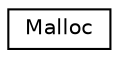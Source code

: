 digraph "Graphical Class Hierarchy"
{
 // LATEX_PDF_SIZE
  edge [fontname="Helvetica",fontsize="10",labelfontname="Helvetica",labelfontsize="10"];
  node [fontname="Helvetica",fontsize="10",shape=record];
  rankdir="LR";
  Node0 [label="Malloc",height=0.2,width=0.4,color="black", fillcolor="white", style="filled",URL="$class_malloc.html",tooltip="The Malloc class La Clase encargada del control de la memoria por parte del servidor."];
}
